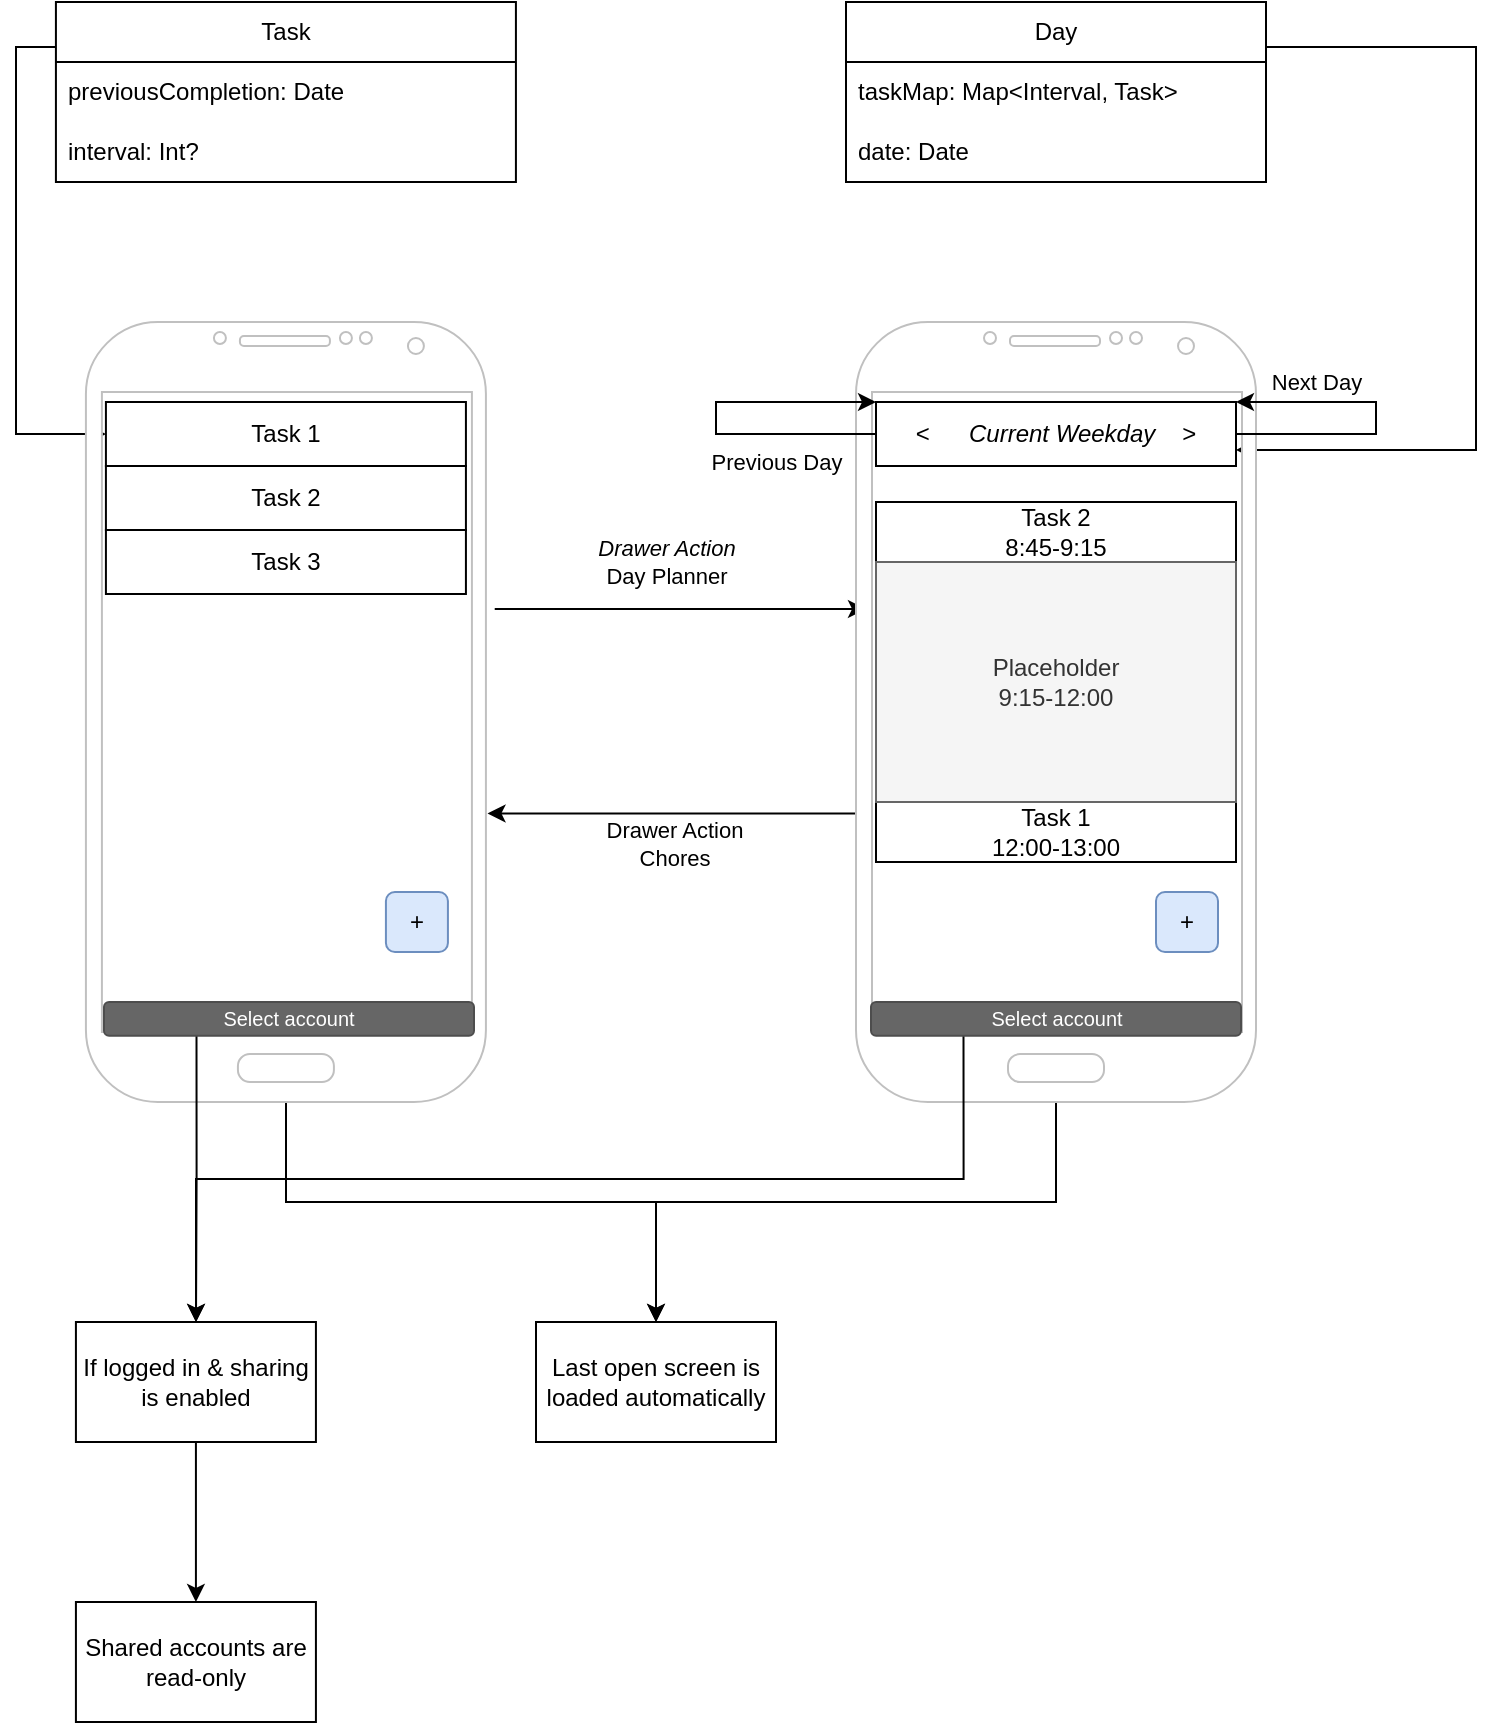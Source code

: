 <mxfile version="21.6.1" type="github">
  <diagram name="Page-1" id="_ROoWl5RF9Olz2of1nsk">
    <mxGraphModel dx="1017" dy="883" grid="1" gridSize="10" guides="1" tooltips="1" connect="1" arrows="1" fold="1" page="1" pageScale="1" pageWidth="827" pageHeight="1169" math="0" shadow="0">
      <root>
        <mxCell id="0" />
        <mxCell id="1" parent="0" />
        <mxCell id="IHENx3ZksGLunWmV5uEg-41" style="edgeStyle=orthogonalEdgeStyle;rounded=0;orthogonalLoop=1;jettySize=auto;html=1;exitX=0;exitY=0.25;exitDx=0;exitDy=0;entryX=0;entryY=0.5;entryDx=0;entryDy=0;" edge="1" parent="1" source="IHENx3ZksGLunWmV5uEg-2" target="IHENx3ZksGLunWmV5uEg-15">
          <mxGeometry relative="1" as="geometry" />
        </mxCell>
        <mxCell id="IHENx3ZksGLunWmV5uEg-2" value="Task" style="swimlane;fontStyle=0;childLayout=stackLayout;horizontal=1;startSize=30;horizontalStack=0;resizeParent=1;resizeParentMax=0;resizeLast=0;collapsible=1;marginBottom=0;whiteSpace=wrap;html=1;" vertex="1" parent="1">
          <mxGeometry x="39.96" y="40" width="230" height="90" as="geometry" />
        </mxCell>
        <mxCell id="IHENx3ZksGLunWmV5uEg-3" value="previousCompletion: Date" style="text;strokeColor=none;fillColor=none;align=left;verticalAlign=middle;spacingLeft=4;spacingRight=4;overflow=hidden;points=[[0,0.5],[1,0.5]];portConstraint=eastwest;rotatable=0;whiteSpace=wrap;html=1;" vertex="1" parent="IHENx3ZksGLunWmV5uEg-2">
          <mxGeometry y="30" width="230" height="30" as="geometry" />
        </mxCell>
        <mxCell id="IHENx3ZksGLunWmV5uEg-4" value="interval: Int?" style="text;strokeColor=none;fillColor=none;align=left;verticalAlign=middle;spacingLeft=4;spacingRight=4;overflow=hidden;points=[[0,0.5],[1,0.5]];portConstraint=eastwest;rotatable=0;whiteSpace=wrap;html=1;" vertex="1" parent="IHENx3ZksGLunWmV5uEg-2">
          <mxGeometry y="60" width="230" height="30" as="geometry" />
        </mxCell>
        <mxCell id="IHENx3ZksGLunWmV5uEg-43" style="edgeStyle=orthogonalEdgeStyle;rounded=0;orthogonalLoop=1;jettySize=auto;html=1;exitX=1;exitY=0.25;exitDx=0;exitDy=0;entryX=1;entryY=0.75;entryDx=0;entryDy=0;" edge="1" parent="1" source="IHENx3ZksGLunWmV5uEg-6" target="IHENx3ZksGLunWmV5uEg-29">
          <mxGeometry relative="1" as="geometry">
            <Array as="points">
              <mxPoint x="750" y="63" />
              <mxPoint x="750" y="264" />
            </Array>
          </mxGeometry>
        </mxCell>
        <mxCell id="IHENx3ZksGLunWmV5uEg-6" value="Day" style="swimlane;fontStyle=0;childLayout=stackLayout;horizontal=1;startSize=30;horizontalStack=0;resizeParent=1;resizeParentMax=0;resizeLast=0;collapsible=1;marginBottom=0;whiteSpace=wrap;html=1;" vertex="1" parent="1">
          <mxGeometry x="435" y="40" width="210" height="90" as="geometry" />
        </mxCell>
        <mxCell id="IHENx3ZksGLunWmV5uEg-7" value="taskMap: Map&amp;lt;Interval, Task&amp;gt;" style="text;strokeColor=none;fillColor=none;align=left;verticalAlign=middle;spacingLeft=4;spacingRight=4;overflow=hidden;points=[[0,0.5],[1,0.5]];portConstraint=eastwest;rotatable=0;whiteSpace=wrap;html=1;" vertex="1" parent="IHENx3ZksGLunWmV5uEg-6">
          <mxGeometry y="30" width="210" height="30" as="geometry" />
        </mxCell>
        <mxCell id="IHENx3ZksGLunWmV5uEg-40" value="date: Date" style="text;strokeColor=none;fillColor=none;align=left;verticalAlign=middle;spacingLeft=4;spacingRight=4;overflow=hidden;points=[[0,0.5],[1,0.5]];portConstraint=eastwest;rotatable=0;whiteSpace=wrap;html=1;" vertex="1" parent="IHENx3ZksGLunWmV5uEg-6">
          <mxGeometry y="60" width="210" height="30" as="geometry" />
        </mxCell>
        <mxCell id="IHENx3ZksGLunWmV5uEg-25" style="edgeStyle=orthogonalEdgeStyle;rounded=0;orthogonalLoop=1;jettySize=auto;html=1;exitX=1.022;exitY=0.368;exitDx=0;exitDy=0;exitPerimeter=0;entryX=0.025;entryY=0.368;entryDx=0;entryDy=0;entryPerimeter=0;" edge="1" parent="1" source="IHENx3ZksGLunWmV5uEg-14" target="IHENx3ZksGLunWmV5uEg-24">
          <mxGeometry relative="1" as="geometry" />
        </mxCell>
        <mxCell id="IHENx3ZksGLunWmV5uEg-26" value="&lt;div&gt;&lt;i&gt;Drawer Action&lt;/i&gt;&lt;/div&gt;&lt;div&gt;Day Planner&lt;br&gt;&lt;/div&gt;" style="edgeLabel;html=1;align=center;verticalAlign=middle;resizable=0;points=[];" vertex="1" connectable="0" parent="IHENx3ZksGLunWmV5uEg-25">
          <mxGeometry x="-0.317" y="2" relative="1" as="geometry">
            <mxPoint x="22" y="-22" as="offset" />
          </mxGeometry>
        </mxCell>
        <mxCell id="IHENx3ZksGLunWmV5uEg-47" style="edgeStyle=orthogonalEdgeStyle;rounded=0;orthogonalLoop=1;jettySize=auto;html=1;entryX=0.5;entryY=0;entryDx=0;entryDy=0;" edge="1" parent="1" source="IHENx3ZksGLunWmV5uEg-14" target="IHENx3ZksGLunWmV5uEg-44">
          <mxGeometry relative="1" as="geometry">
            <mxPoint x="240" y="680" as="targetPoint" />
            <Array as="points">
              <mxPoint x="155" y="640" />
              <mxPoint x="340" y="640" />
            </Array>
          </mxGeometry>
        </mxCell>
        <mxCell id="IHENx3ZksGLunWmV5uEg-14" value="" style="verticalLabelPosition=bottom;verticalAlign=top;html=1;shadow=0;dashed=0;strokeWidth=1;shape=mxgraph.android.phone2;strokeColor=#c0c0c0;" vertex="1" parent="1">
          <mxGeometry x="54.96" y="200" width="200" height="390" as="geometry" />
        </mxCell>
        <mxCell id="IHENx3ZksGLunWmV5uEg-15" value="Task 1" style="rounded=0;whiteSpace=wrap;html=1;" vertex="1" parent="1">
          <mxGeometry x="64.96" y="240" width="180" height="32" as="geometry" />
        </mxCell>
        <mxCell id="IHENx3ZksGLunWmV5uEg-16" value="Task 2" style="rounded=0;whiteSpace=wrap;html=1;" vertex="1" parent="1">
          <mxGeometry x="64.96" y="272" width="180" height="32" as="geometry" />
        </mxCell>
        <mxCell id="IHENx3ZksGLunWmV5uEg-17" value="Task 3" style="rounded=0;whiteSpace=wrap;html=1;" vertex="1" parent="1">
          <mxGeometry x="64.96" y="304" width="180" height="32" as="geometry" />
        </mxCell>
        <mxCell id="IHENx3ZksGLunWmV5uEg-18" value="+" style="rounded=1;whiteSpace=wrap;html=1;fillColor=#dae8fc;strokeColor=#6c8ebf;" vertex="1" parent="1">
          <mxGeometry x="204.96" y="485" width="31" height="30" as="geometry" />
        </mxCell>
        <mxCell id="IHENx3ZksGLunWmV5uEg-27" style="edgeStyle=orthogonalEdgeStyle;rounded=0;orthogonalLoop=1;jettySize=auto;html=1;entryX=1.004;entryY=0.63;entryDx=0;entryDy=0;entryPerimeter=0;exitX=0.015;exitY=0.63;exitDx=0;exitDy=0;exitPerimeter=0;" edge="1" parent="1" source="IHENx3ZksGLunWmV5uEg-24" target="IHENx3ZksGLunWmV5uEg-14">
          <mxGeometry relative="1" as="geometry" />
        </mxCell>
        <mxCell id="IHENx3ZksGLunWmV5uEg-28" value="&lt;div&gt;Drawer Action&lt;/div&gt;&lt;div&gt;Chores&lt;br&gt;&lt;/div&gt;" style="edgeLabel;html=1;align=center;verticalAlign=middle;resizable=0;points=[];" vertex="1" connectable="0" parent="IHENx3ZksGLunWmV5uEg-27">
          <mxGeometry x="-0.103" y="-2" relative="1" as="geometry">
            <mxPoint x="-10" y="17" as="offset" />
          </mxGeometry>
        </mxCell>
        <mxCell id="IHENx3ZksGLunWmV5uEg-49" style="edgeStyle=orthogonalEdgeStyle;rounded=0;orthogonalLoop=1;jettySize=auto;html=1;" edge="1" parent="1" source="IHENx3ZksGLunWmV5uEg-24" target="IHENx3ZksGLunWmV5uEg-44">
          <mxGeometry relative="1" as="geometry">
            <Array as="points">
              <mxPoint x="540" y="640" />
              <mxPoint x="340" y="640" />
            </Array>
          </mxGeometry>
        </mxCell>
        <mxCell id="IHENx3ZksGLunWmV5uEg-24" value="" style="verticalLabelPosition=bottom;verticalAlign=top;html=1;shadow=0;dashed=0;strokeWidth=1;shape=mxgraph.android.phone2;strokeColor=#c0c0c0;" vertex="1" parent="1">
          <mxGeometry x="440" y="200" width="200" height="390" as="geometry" />
        </mxCell>
        <mxCell id="IHENx3ZksGLunWmV5uEg-29" value="&amp;lt;&lt;span style=&quot;white-space: pre;&quot;&gt;&#x9;&lt;i&gt;Current Weekday &lt;/i&gt;&lt;span style=&quot;white-space: pre;&quot;&gt;&#x9;&lt;/span&gt;&amp;gt;&lt;/span&gt;" style="rounded=0;whiteSpace=wrap;html=1;" vertex="1" parent="1">
          <mxGeometry x="450" y="240" width="180" height="32" as="geometry" />
        </mxCell>
        <mxCell id="IHENx3ZksGLunWmV5uEg-30" style="edgeStyle=orthogonalEdgeStyle;rounded=0;orthogonalLoop=1;jettySize=auto;html=1;exitX=0;exitY=0.5;exitDx=0;exitDy=0;entryX=0;entryY=0;entryDx=0;entryDy=0;" edge="1" parent="1" source="IHENx3ZksGLunWmV5uEg-29" target="IHENx3ZksGLunWmV5uEg-29">
          <mxGeometry relative="1" as="geometry">
            <Array as="points">
              <mxPoint x="370" y="256" />
              <mxPoint x="370" y="240" />
            </Array>
          </mxGeometry>
        </mxCell>
        <mxCell id="IHENx3ZksGLunWmV5uEg-31" value="Previous Day" style="edgeLabel;html=1;align=center;verticalAlign=middle;resizable=0;points=[];" vertex="1" connectable="0" parent="IHENx3ZksGLunWmV5uEg-30">
          <mxGeometry x="-0.433" y="1" relative="1" as="geometry">
            <mxPoint y="13" as="offset" />
          </mxGeometry>
        </mxCell>
        <mxCell id="IHENx3ZksGLunWmV5uEg-32" style="edgeStyle=orthogonalEdgeStyle;rounded=0;orthogonalLoop=1;jettySize=auto;html=1;exitX=1;exitY=0.5;exitDx=0;exitDy=0;entryX=1;entryY=0;entryDx=0;entryDy=0;" edge="1" parent="1" source="IHENx3ZksGLunWmV5uEg-29" target="IHENx3ZksGLunWmV5uEg-29">
          <mxGeometry relative="1" as="geometry">
            <Array as="points">
              <mxPoint x="700" y="256" />
              <mxPoint x="700" y="240" />
            </Array>
          </mxGeometry>
        </mxCell>
        <mxCell id="IHENx3ZksGLunWmV5uEg-33" value="Next Day" style="edgeLabel;html=1;align=center;verticalAlign=middle;resizable=0;points=[];" vertex="1" connectable="0" parent="IHENx3ZksGLunWmV5uEg-32">
          <mxGeometry x="-0.721" y="2" relative="1" as="geometry">
            <mxPoint x="18" y="-24" as="offset" />
          </mxGeometry>
        </mxCell>
        <mxCell id="IHENx3ZksGLunWmV5uEg-35" value="&lt;div&gt;Task 2&lt;/div&gt;8:45-9:15" style="rounded=0;whiteSpace=wrap;html=1;" vertex="1" parent="1">
          <mxGeometry x="450" y="290" width="180" height="30" as="geometry" />
        </mxCell>
        <mxCell id="IHENx3ZksGLunWmV5uEg-37" value="&lt;div&gt;Task 1&lt;br&gt;&lt;/div&gt;12:00-13:00" style="rounded=0;whiteSpace=wrap;html=1;" vertex="1" parent="1">
          <mxGeometry x="450" y="440" width="180" height="30" as="geometry" />
        </mxCell>
        <mxCell id="IHENx3ZksGLunWmV5uEg-38" value="&lt;div&gt;Placeholder&lt;br&gt;&lt;/div&gt;9:15-12:00" style="rounded=0;whiteSpace=wrap;html=1;fillColor=#f5f5f5;fontColor=#333333;strokeColor=#666666;" vertex="1" parent="1">
          <mxGeometry x="450" y="320" width="180" height="120" as="geometry" />
        </mxCell>
        <mxCell id="IHENx3ZksGLunWmV5uEg-39" value="+" style="rounded=1;whiteSpace=wrap;html=1;fillColor=#dae8fc;strokeColor=#6c8ebf;" vertex="1" parent="1">
          <mxGeometry x="590" y="485" width="31" height="30" as="geometry" />
        </mxCell>
        <mxCell id="IHENx3ZksGLunWmV5uEg-44" value="Last open screen is loaded automatically" style="rounded=0;whiteSpace=wrap;html=1;" vertex="1" parent="1">
          <mxGeometry x="280" y="700" width="120" height="60" as="geometry" />
        </mxCell>
        <mxCell id="IHENx3ZksGLunWmV5uEg-53" style="edgeStyle=orthogonalEdgeStyle;rounded=0;orthogonalLoop=1;jettySize=auto;html=1;exitX=0.25;exitY=1;exitDx=0;exitDy=0;" edge="1" parent="1" source="IHENx3ZksGLunWmV5uEg-50" target="IHENx3ZksGLunWmV5uEg-52">
          <mxGeometry relative="1" as="geometry" />
        </mxCell>
        <mxCell id="IHENx3ZksGLunWmV5uEg-50" value="Select account" style="rounded=1;html=1;shadow=0;dashed=0;whiteSpace=wrap;fontSize=10;fillColor=#666666;align=center;strokeColor=#4D4D4D;fontColor=#ffffff;" vertex="1" parent="1">
          <mxGeometry x="64" y="540" width="185" height="16.88" as="geometry" />
        </mxCell>
        <mxCell id="IHENx3ZksGLunWmV5uEg-54" style="edgeStyle=orthogonalEdgeStyle;rounded=0;orthogonalLoop=1;jettySize=auto;html=1;exitX=0.25;exitY=1;exitDx=0;exitDy=0;" edge="1" parent="1" source="IHENx3ZksGLunWmV5uEg-51" target="IHENx3ZksGLunWmV5uEg-52">
          <mxGeometry relative="1" as="geometry" />
        </mxCell>
        <mxCell id="IHENx3ZksGLunWmV5uEg-51" value="Select account" style="rounded=1;html=1;shadow=0;dashed=0;whiteSpace=wrap;fontSize=10;fillColor=#666666;align=center;strokeColor=#4D4D4D;fontColor=#ffffff;" vertex="1" parent="1">
          <mxGeometry x="447.5" y="540" width="185" height="16.88" as="geometry" />
        </mxCell>
        <mxCell id="IHENx3ZksGLunWmV5uEg-56" value="" style="edgeStyle=orthogonalEdgeStyle;rounded=0;orthogonalLoop=1;jettySize=auto;html=1;" edge="1" parent="1" source="IHENx3ZksGLunWmV5uEg-52" target="IHENx3ZksGLunWmV5uEg-55">
          <mxGeometry relative="1" as="geometry" />
        </mxCell>
        <mxCell id="IHENx3ZksGLunWmV5uEg-52" value="If logged in &amp;amp; sharing is enabled" style="rounded=0;whiteSpace=wrap;html=1;" vertex="1" parent="1">
          <mxGeometry x="49.96" y="700" width="120" height="60" as="geometry" />
        </mxCell>
        <mxCell id="IHENx3ZksGLunWmV5uEg-55" value="Shared accounts are read-only" style="whiteSpace=wrap;html=1;rounded=0;" vertex="1" parent="1">
          <mxGeometry x="49.96" y="840" width="120" height="60" as="geometry" />
        </mxCell>
      </root>
    </mxGraphModel>
  </diagram>
</mxfile>
